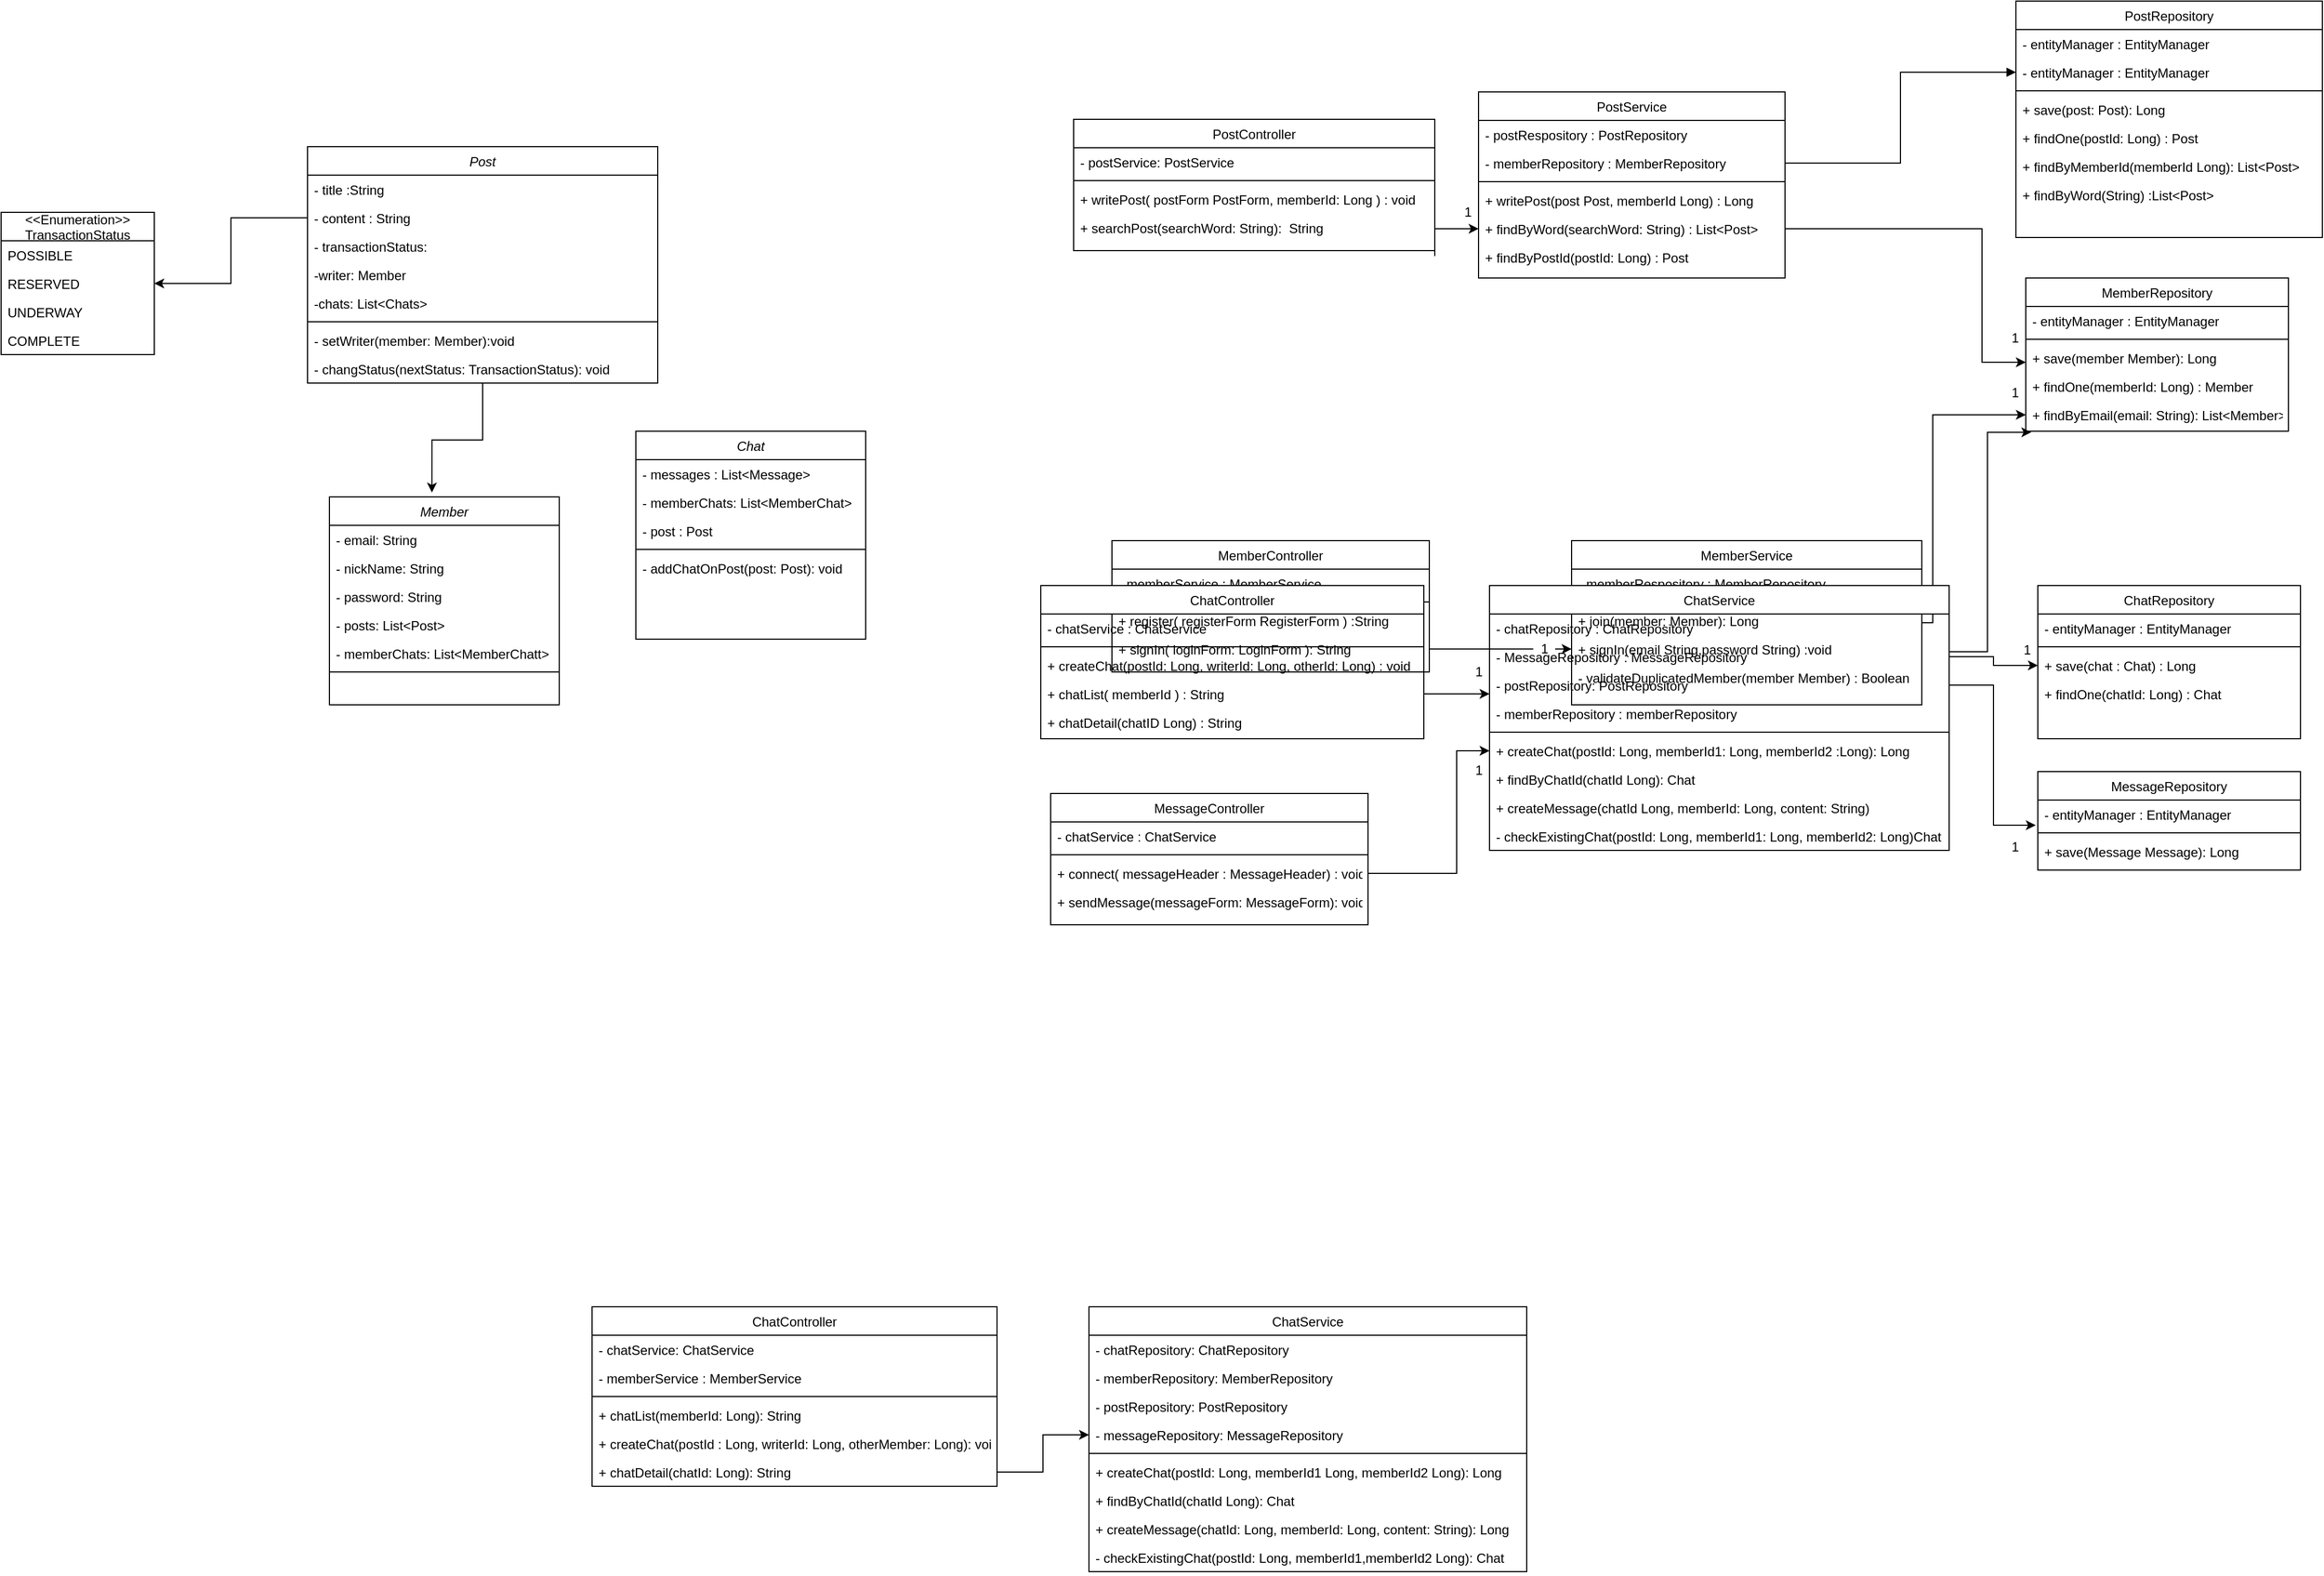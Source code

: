 <mxfile version="18.0.6" type="github">
  <diagram id="C5RBs43oDa-KdzZeNtuy" name="Page-1">
    <mxGraphModel dx="2249" dy="1931" grid="1" gridSize="10" guides="1" tooltips="1" connect="1" arrows="1" fold="1" page="1" pageScale="1" pageWidth="827" pageHeight="1169" math="0" shadow="0">
      <root>
        <mxCell id="WIyWlLk6GJQsqaUBKTNV-0" />
        <mxCell id="WIyWlLk6GJQsqaUBKTNV-1" parent="WIyWlLk6GJQsqaUBKTNV-0" />
        <mxCell id="zkfFHV4jXpPFQw0GAbJ--17" value="MemberRepository" style="swimlane;fontStyle=0;align=center;verticalAlign=top;childLayout=stackLayout;horizontal=1;startSize=26;horizontalStack=0;resizeParent=1;resizeLast=0;collapsible=1;marginBottom=0;rounded=0;shadow=0;strokeWidth=1;" parent="WIyWlLk6GJQsqaUBKTNV-1" vertex="1">
          <mxGeometry x="1110" y="-720" width="240" height="140" as="geometry">
            <mxRectangle x="550" y="140" width="160" height="26" as="alternateBounds" />
          </mxGeometry>
        </mxCell>
        <mxCell id="zkfFHV4jXpPFQw0GAbJ--19" value="- entityManager : EntityManager" style="text;align=left;verticalAlign=top;spacingLeft=4;spacingRight=4;overflow=hidden;rotatable=0;points=[[0,0.5],[1,0.5]];portConstraint=eastwest;rounded=0;shadow=0;html=0;" parent="zkfFHV4jXpPFQw0GAbJ--17" vertex="1">
          <mxGeometry y="26" width="240" height="26" as="geometry" />
        </mxCell>
        <mxCell id="zkfFHV4jXpPFQw0GAbJ--23" value="" style="line;html=1;strokeWidth=1;align=left;verticalAlign=middle;spacingTop=-1;spacingLeft=3;spacingRight=3;rotatable=0;labelPosition=right;points=[];portConstraint=eastwest;" parent="zkfFHV4jXpPFQw0GAbJ--17" vertex="1">
          <mxGeometry y="52" width="240" height="8" as="geometry" />
        </mxCell>
        <mxCell id="zkfFHV4jXpPFQw0GAbJ--24" value="+ save(member Member): Long" style="text;align=left;verticalAlign=top;spacingLeft=4;spacingRight=4;overflow=hidden;rotatable=0;points=[[0,0.5],[1,0.5]];portConstraint=eastwest;" parent="zkfFHV4jXpPFQw0GAbJ--17" vertex="1">
          <mxGeometry y="60" width="240" height="26" as="geometry" />
        </mxCell>
        <mxCell id="zkfFHV4jXpPFQw0GAbJ--25" value="+ findOne(memberId: Long) : Member" style="text;align=left;verticalAlign=top;spacingLeft=4;spacingRight=4;overflow=hidden;rotatable=0;points=[[0,0.5],[1,0.5]];portConstraint=eastwest;" parent="zkfFHV4jXpPFQw0GAbJ--17" vertex="1">
          <mxGeometry y="86" width="240" height="26" as="geometry" />
        </mxCell>
        <mxCell id="crYCE6TG-FLy9huzWlAI-34" value="+ findByEmail(email: String): List&lt;Member&gt;" style="text;align=left;verticalAlign=top;spacingLeft=4;spacingRight=4;overflow=hidden;rotatable=0;points=[[0,0.5],[1,0.5]];portConstraint=eastwest;" parent="zkfFHV4jXpPFQw0GAbJ--17" vertex="1">
          <mxGeometry y="112" width="240" height="26" as="geometry" />
        </mxCell>
        <mxCell id="8lAbWv1-3k92OL_LQkel-2" style="edgeStyle=orthogonalEdgeStyle;rounded=0;orthogonalLoop=1;jettySize=auto;html=1;exitX=1;exitY=0.5;exitDx=0;exitDy=0;entryX=0;entryY=0.5;entryDx=0;entryDy=0;startArrow=none;startFill=0;endArrow=classic;endFill=1;" parent="WIyWlLk6GJQsqaUBKTNV-1" source="crYCE6TG-FLy9huzWlAI-0" target="crYCE6TG-FLy9huzWlAI-34" edge="1">
          <mxGeometry relative="1" as="geometry">
            <Array as="points">
              <mxPoint x="1025" y="-595" />
            </Array>
          </mxGeometry>
        </mxCell>
        <mxCell id="crYCE6TG-FLy9huzWlAI-0" value="MemberService" style="swimlane;fontStyle=0;align=center;verticalAlign=top;childLayout=stackLayout;horizontal=1;startSize=26;horizontalStack=0;resizeParent=1;resizeLast=0;collapsible=1;marginBottom=0;rounded=0;shadow=0;strokeWidth=1;" parent="WIyWlLk6GJQsqaUBKTNV-1" vertex="1">
          <mxGeometry x="695" y="-480" width="320" height="150" as="geometry">
            <mxRectangle x="550" y="140" width="160" height="26" as="alternateBounds" />
          </mxGeometry>
        </mxCell>
        <mxCell id="crYCE6TG-FLy9huzWlAI-5" value="- memberRespository : MemberRepository" style="text;align=left;verticalAlign=top;spacingLeft=4;spacingRight=4;overflow=hidden;rotatable=0;points=[[0,0.5],[1,0.5]];portConstraint=eastwest;rounded=0;shadow=0;html=0;" parent="crYCE6TG-FLy9huzWlAI-0" vertex="1">
          <mxGeometry y="26" width="320" height="26" as="geometry" />
        </mxCell>
        <mxCell id="crYCE6TG-FLy9huzWlAI-6" value="" style="line;html=1;strokeWidth=1;align=left;verticalAlign=middle;spacingTop=-1;spacingLeft=3;spacingRight=3;rotatable=0;labelPosition=right;points=[];portConstraint=eastwest;" parent="crYCE6TG-FLy9huzWlAI-0" vertex="1">
          <mxGeometry y="52" width="320" height="8" as="geometry" />
        </mxCell>
        <mxCell id="crYCE6TG-FLy9huzWlAI-7" value="+ join(member: Member): Long" style="text;align=left;verticalAlign=top;spacingLeft=4;spacingRight=4;overflow=hidden;rotatable=0;points=[[0,0.5],[1,0.5]];portConstraint=eastwest;" parent="crYCE6TG-FLy9huzWlAI-0" vertex="1">
          <mxGeometry y="60" width="320" height="26" as="geometry" />
        </mxCell>
        <mxCell id="crYCE6TG-FLy9huzWlAI-8" value="+ signIn(email String,password String) :void " style="text;align=left;verticalAlign=top;spacingLeft=4;spacingRight=4;overflow=hidden;rotatable=0;points=[[0,0.5],[1,0.5]];portConstraint=eastwest;" parent="crYCE6TG-FLy9huzWlAI-0" vertex="1">
          <mxGeometry y="86" width="320" height="26" as="geometry" />
        </mxCell>
        <mxCell id="crYCE6TG-FLy9huzWlAI-40" value="- validateDuplicatedMember(member Member) : Boolean" style="text;align=left;verticalAlign=top;spacingLeft=4;spacingRight=4;overflow=hidden;rotatable=0;points=[[0,0.5],[1,0.5]];portConstraint=eastwest;" parent="crYCE6TG-FLy9huzWlAI-0" vertex="1">
          <mxGeometry y="112" width="320" height="26" as="geometry" />
        </mxCell>
        <mxCell id="crYCE6TG-FLy9huzWlAI-9" value="MemberController" style="swimlane;fontStyle=0;align=center;verticalAlign=top;childLayout=stackLayout;horizontal=1;startSize=26;horizontalStack=0;resizeParent=1;resizeLast=0;collapsible=1;marginBottom=0;rounded=0;shadow=0;strokeWidth=1;" parent="WIyWlLk6GJQsqaUBKTNV-1" vertex="1">
          <mxGeometry x="275" y="-480" width="290" height="120" as="geometry">
            <mxRectangle x="550" y="140" width="160" height="26" as="alternateBounds" />
          </mxGeometry>
        </mxCell>
        <mxCell id="crYCE6TG-FLy9huzWlAI-10" value="- memberService : MemberService " style="text;align=left;verticalAlign=top;spacingLeft=4;spacingRight=4;overflow=hidden;rotatable=0;points=[[0,0.5],[1,0.5]];portConstraint=eastwest;" parent="crYCE6TG-FLy9huzWlAI-9" vertex="1">
          <mxGeometry y="26" width="290" height="26" as="geometry" />
        </mxCell>
        <mxCell id="crYCE6TG-FLy9huzWlAI-15" value="" style="line;html=1;strokeWidth=1;align=left;verticalAlign=middle;spacingTop=-1;spacingLeft=3;spacingRight=3;rotatable=0;labelPosition=right;points=[];portConstraint=eastwest;" parent="crYCE6TG-FLy9huzWlAI-9" vertex="1">
          <mxGeometry y="52" width="290" height="8" as="geometry" />
        </mxCell>
        <mxCell id="crYCE6TG-FLy9huzWlAI-16" value="+ register( registerForm RegisterForm ) :String" style="text;align=left;verticalAlign=top;spacingLeft=4;spacingRight=4;overflow=hidden;rotatable=0;points=[[0,0.5],[1,0.5]];portConstraint=eastwest;" parent="crYCE6TG-FLy9huzWlAI-9" vertex="1">
          <mxGeometry y="60" width="290" height="26" as="geometry" />
        </mxCell>
        <mxCell id="crYCE6TG-FLy9huzWlAI-17" value="+ signIn( loginForm: LoginForm ): String" style="text;align=left;verticalAlign=top;spacingLeft=4;spacingRight=4;overflow=hidden;rotatable=0;points=[[0,0.5],[1,0.5]];portConstraint=eastwest;" parent="crYCE6TG-FLy9huzWlAI-9" vertex="1">
          <mxGeometry y="86" width="290" height="26" as="geometry" />
        </mxCell>
        <mxCell id="crYCE6TG-FLy9huzWlAI-18" value="Member" style="swimlane;fontStyle=2;align=center;verticalAlign=top;childLayout=stackLayout;horizontal=1;startSize=26;horizontalStack=0;resizeParent=1;resizeLast=0;collapsible=1;marginBottom=0;rounded=0;shadow=0;strokeWidth=1;" parent="WIyWlLk6GJQsqaUBKTNV-1" vertex="1">
          <mxGeometry x="-440" y="-520" width="210" height="190" as="geometry">
            <mxRectangle x="230" y="140" width="160" height="26" as="alternateBounds" />
          </mxGeometry>
        </mxCell>
        <mxCell id="crYCE6TG-FLy9huzWlAI-19" value="- email: String" style="text;align=left;verticalAlign=top;spacingLeft=4;spacingRight=4;overflow=hidden;rotatable=0;points=[[0,0.5],[1,0.5]];portConstraint=eastwest;" parent="crYCE6TG-FLy9huzWlAI-18" vertex="1">
          <mxGeometry y="26" width="210" height="26" as="geometry" />
        </mxCell>
        <mxCell id="crYCE6TG-FLy9huzWlAI-20" value="- nickName: String" style="text;align=left;verticalAlign=top;spacingLeft=4;spacingRight=4;overflow=hidden;rotatable=0;points=[[0,0.5],[1,0.5]];portConstraint=eastwest;rounded=0;shadow=0;html=0;" parent="crYCE6TG-FLy9huzWlAI-18" vertex="1">
          <mxGeometry y="52" width="210" height="26" as="geometry" />
        </mxCell>
        <mxCell id="crYCE6TG-FLy9huzWlAI-21" value="- password: String" style="text;align=left;verticalAlign=top;spacingLeft=4;spacingRight=4;overflow=hidden;rotatable=0;points=[[0,0.5],[1,0.5]];portConstraint=eastwest;rounded=0;shadow=0;html=0;" parent="crYCE6TG-FLy9huzWlAI-18" vertex="1">
          <mxGeometry y="78" width="210" height="26" as="geometry" />
        </mxCell>
        <mxCell id="crYCE6TG-FLy9huzWlAI-79" value="- posts: List&lt;Post&gt;" style="text;align=left;verticalAlign=top;spacingLeft=4;spacingRight=4;overflow=hidden;rotatable=0;points=[[0,0.5],[1,0.5]];portConstraint=eastwest;rounded=0;shadow=0;html=0;" parent="crYCE6TG-FLy9huzWlAI-18" vertex="1">
          <mxGeometry y="104" width="210" height="26" as="geometry" />
        </mxCell>
        <mxCell id="crYCE6TG-FLy9huzWlAI-81" value="- memberChats: List&lt;MemberChatt&gt;" style="text;align=left;verticalAlign=top;spacingLeft=4;spacingRight=4;overflow=hidden;rotatable=0;points=[[0,0.5],[1,0.5]];portConstraint=eastwest;rounded=0;shadow=0;html=0;" parent="crYCE6TG-FLy9huzWlAI-18" vertex="1">
          <mxGeometry y="130" width="210" height="26" as="geometry" />
        </mxCell>
        <mxCell id="crYCE6TG-FLy9huzWlAI-22" value="" style="line;html=1;strokeWidth=1;align=left;verticalAlign=middle;spacingTop=-1;spacingLeft=3;spacingRight=3;rotatable=0;labelPosition=right;points=[];portConstraint=eastwest;" parent="crYCE6TG-FLy9huzWlAI-18" vertex="1">
          <mxGeometry y="156" width="210" height="8" as="geometry" />
        </mxCell>
        <mxCell id="crYCE6TG-FLy9huzWlAI-28" style="edgeStyle=orthogonalEdgeStyle;rounded=0;orthogonalLoop=1;jettySize=auto;html=1;exitX=1;exitY=0.5;exitDx=0;exitDy=0;entryX=0;entryY=0.5;entryDx=0;entryDy=0;startArrow=none;" parent="WIyWlLk6GJQsqaUBKTNV-1" source="8lAbWv1-3k92OL_LQkel-5" target="crYCE6TG-FLy9huzWlAI-8" edge="1">
          <mxGeometry relative="1" as="geometry" />
        </mxCell>
        <mxCell id="crYCE6TG-FLy9huzWlAI-44" value="PostRepository" style="swimlane;fontStyle=0;align=center;verticalAlign=top;childLayout=stackLayout;horizontal=1;startSize=26;horizontalStack=0;resizeParent=1;resizeLast=0;collapsible=1;marginBottom=0;rounded=0;shadow=0;strokeWidth=1;" parent="WIyWlLk6GJQsqaUBKTNV-1" vertex="1">
          <mxGeometry x="1101" y="-973" width="280" height="216" as="geometry">
            <mxRectangle x="550" y="140" width="160" height="26" as="alternateBounds" />
          </mxGeometry>
        </mxCell>
        <mxCell id="uUKi-oZpVXiq_2wlre0p-0" value="- entityManager : EntityManager" style="text;align=left;verticalAlign=top;spacingLeft=4;spacingRight=4;overflow=hidden;rotatable=0;points=[[0,0.5],[1,0.5]];portConstraint=eastwest;rounded=0;shadow=0;html=0;" vertex="1" parent="crYCE6TG-FLy9huzWlAI-44">
          <mxGeometry y="26" width="280" height="26" as="geometry" />
        </mxCell>
        <mxCell id="crYCE6TG-FLy9huzWlAI-45" value="- entityManager : EntityManager" style="text;align=left;verticalAlign=top;spacingLeft=4;spacingRight=4;overflow=hidden;rotatable=0;points=[[0,0.5],[1,0.5]];portConstraint=eastwest;rounded=0;shadow=0;html=0;" parent="crYCE6TG-FLy9huzWlAI-44" vertex="1">
          <mxGeometry y="52" width="280" height="26" as="geometry" />
        </mxCell>
        <mxCell id="crYCE6TG-FLy9huzWlAI-46" value="" style="line;html=1;strokeWidth=1;align=left;verticalAlign=middle;spacingTop=-1;spacingLeft=3;spacingRight=3;rotatable=0;labelPosition=right;points=[];portConstraint=eastwest;" parent="crYCE6TG-FLy9huzWlAI-44" vertex="1">
          <mxGeometry y="78" width="280" height="8" as="geometry" />
        </mxCell>
        <mxCell id="crYCE6TG-FLy9huzWlAI-47" value="+ save(post: Post): Long" style="text;align=left;verticalAlign=top;spacingLeft=4;spacingRight=4;overflow=hidden;rotatable=0;points=[[0,0.5],[1,0.5]];portConstraint=eastwest;" parent="crYCE6TG-FLy9huzWlAI-44" vertex="1">
          <mxGeometry y="86" width="280" height="26" as="geometry" />
        </mxCell>
        <mxCell id="crYCE6TG-FLy9huzWlAI-48" value="+ findOne(postId: Long) : Post" style="text;align=left;verticalAlign=top;spacingLeft=4;spacingRight=4;overflow=hidden;rotatable=0;points=[[0,0.5],[1,0.5]];portConstraint=eastwest;" parent="crYCE6TG-FLy9huzWlAI-44" vertex="1">
          <mxGeometry y="112" width="280" height="26" as="geometry" />
        </mxCell>
        <mxCell id="crYCE6TG-FLy9huzWlAI-50" value="+ findByMemberId(memberId Long): List&lt;Post&gt;" style="text;align=left;verticalAlign=top;spacingLeft=4;spacingRight=4;overflow=hidden;rotatable=0;points=[[0,0.5],[1,0.5]];portConstraint=eastwest;" parent="crYCE6TG-FLy9huzWlAI-44" vertex="1">
          <mxGeometry y="138" width="280" height="26" as="geometry" />
        </mxCell>
        <mxCell id="crYCE6TG-FLy9huzWlAI-99" value="+ findByWord(String) :List&lt;Post&gt;" style="text;align=left;verticalAlign=top;spacingLeft=4;spacingRight=4;overflow=hidden;rotatable=0;points=[[0,0.5],[1,0.5]];portConstraint=eastwest;" parent="crYCE6TG-FLy9huzWlAI-44" vertex="1">
          <mxGeometry y="164" width="280" height="26" as="geometry" />
        </mxCell>
        <mxCell id="crYCE6TG-FLy9huzWlAI-78" style="edgeStyle=orthogonalEdgeStyle;rounded=0;orthogonalLoop=1;jettySize=auto;html=1;exitX=1;exitY=0.5;exitDx=0;exitDy=0;entryX=0;entryY=-0.346;entryDx=0;entryDy=0;entryPerimeter=0;" parent="WIyWlLk6GJQsqaUBKTNV-1" source="crYCE6TG-FLy9huzWlAI-56" target="zkfFHV4jXpPFQw0GAbJ--25" edge="1">
          <mxGeometry relative="1" as="geometry">
            <Array as="points">
              <mxPoint x="1070" y="-765" />
              <mxPoint x="1070" y="-643" />
            </Array>
          </mxGeometry>
        </mxCell>
        <mxCell id="crYCE6TG-FLy9huzWlAI-52" value="PostService" style="swimlane;fontStyle=0;align=center;verticalAlign=top;childLayout=stackLayout;horizontal=1;startSize=26;horizontalStack=0;resizeParent=1;resizeLast=0;collapsible=1;marginBottom=0;rounded=0;shadow=0;strokeWidth=1;" parent="WIyWlLk6GJQsqaUBKTNV-1" vertex="1">
          <mxGeometry x="610" y="-890" width="280" height="170" as="geometry">
            <mxRectangle x="550" y="140" width="160" height="26" as="alternateBounds" />
          </mxGeometry>
        </mxCell>
        <mxCell id="crYCE6TG-FLy9huzWlAI-53" value="- postRespository : PostRepository" style="text;align=left;verticalAlign=top;spacingLeft=4;spacingRight=4;overflow=hidden;rotatable=0;points=[[0,0.5],[1,0.5]];portConstraint=eastwest;rounded=0;shadow=0;html=0;" parent="crYCE6TG-FLy9huzWlAI-52" vertex="1">
          <mxGeometry y="26" width="280" height="26" as="geometry" />
        </mxCell>
        <mxCell id="crYCE6TG-FLy9huzWlAI-76" value="- memberRepository : MemberRepository" style="text;align=left;verticalAlign=top;spacingLeft=4;spacingRight=4;overflow=hidden;rotatable=0;points=[[0,0.5],[1,0.5]];portConstraint=eastwest;rounded=0;shadow=0;html=0;" parent="crYCE6TG-FLy9huzWlAI-52" vertex="1">
          <mxGeometry y="52" width="280" height="26" as="geometry" />
        </mxCell>
        <mxCell id="crYCE6TG-FLy9huzWlAI-54" value="" style="line;html=1;strokeWidth=1;align=left;verticalAlign=middle;spacingTop=-1;spacingLeft=3;spacingRight=3;rotatable=0;labelPosition=right;points=[];portConstraint=eastwest;" parent="crYCE6TG-FLy9huzWlAI-52" vertex="1">
          <mxGeometry y="78" width="280" height="8" as="geometry" />
        </mxCell>
        <mxCell id="crYCE6TG-FLy9huzWlAI-55" value="+ writePost(post Post, memberId Long) : Long" style="text;align=left;verticalAlign=top;spacingLeft=4;spacingRight=4;overflow=hidden;rotatable=0;points=[[0,0.5],[1,0.5]];portConstraint=eastwest;" parent="crYCE6TG-FLy9huzWlAI-52" vertex="1">
          <mxGeometry y="86" width="280" height="26" as="geometry" />
        </mxCell>
        <mxCell id="crYCE6TG-FLy9huzWlAI-56" value="+ findByWord(searchWord: String) : List&lt;Post&gt;" style="text;align=left;verticalAlign=top;spacingLeft=4;spacingRight=4;overflow=hidden;rotatable=0;points=[[0,0.5],[1,0.5]];portConstraint=eastwest;" parent="crYCE6TG-FLy9huzWlAI-52" vertex="1">
          <mxGeometry y="112" width="280" height="26" as="geometry" />
        </mxCell>
        <mxCell id="crYCE6TG-FLy9huzWlAI-57" value="+ findByPostId(postId: Long) : Post" style="text;align=left;verticalAlign=top;spacingLeft=4;spacingRight=4;overflow=hidden;rotatable=0;points=[[0,0.5],[1,0.5]];portConstraint=eastwest;" parent="crYCE6TG-FLy9huzWlAI-52" vertex="1">
          <mxGeometry y="138" width="280" height="26" as="geometry" />
        </mxCell>
        <mxCell id="crYCE6TG-FLy9huzWlAI-59" value="PostController" style="swimlane;fontStyle=0;align=center;verticalAlign=top;childLayout=stackLayout;horizontal=1;startSize=26;horizontalStack=0;resizeParent=1;resizeLast=0;collapsible=1;marginBottom=0;rounded=0;shadow=0;strokeWidth=1;" parent="WIyWlLk6GJQsqaUBKTNV-1" vertex="1">
          <mxGeometry x="240" y="-865" width="330" height="120" as="geometry">
            <mxRectangle x="550" y="140" width="160" height="26" as="alternateBounds" />
          </mxGeometry>
        </mxCell>
        <mxCell id="crYCE6TG-FLy9huzWlAI-60" value="- postService: PostService" style="text;align=left;verticalAlign=top;spacingLeft=4;spacingRight=4;overflow=hidden;rotatable=0;points=[[0,0.5],[1,0.5]];portConstraint=eastwest;" parent="crYCE6TG-FLy9huzWlAI-59" vertex="1">
          <mxGeometry y="26" width="330" height="26" as="geometry" />
        </mxCell>
        <mxCell id="crYCE6TG-FLy9huzWlAI-61" value="" style="line;html=1;strokeWidth=1;align=left;verticalAlign=middle;spacingTop=-1;spacingLeft=3;spacingRight=3;rotatable=0;labelPosition=right;points=[];portConstraint=eastwest;" parent="crYCE6TG-FLy9huzWlAI-59" vertex="1">
          <mxGeometry y="52" width="330" height="8" as="geometry" />
        </mxCell>
        <mxCell id="crYCE6TG-FLy9huzWlAI-62" value="+ writePost( postForm PostForm, memberId: Long ) : void" style="text;align=left;verticalAlign=top;spacingLeft=4;spacingRight=4;overflow=hidden;rotatable=0;points=[[0,0.5],[1,0.5]];portConstraint=eastwest;" parent="crYCE6TG-FLy9huzWlAI-59" vertex="1">
          <mxGeometry y="60" width="330" height="26" as="geometry" />
        </mxCell>
        <mxCell id="8lAbWv1-3k92OL_LQkel-3" value="+ searchPost(searchWord: String):  String" style="text;align=left;verticalAlign=top;spacingLeft=4;spacingRight=4;overflow=hidden;rotatable=0;points=[[0,0.5],[1,0.5]];portConstraint=eastwest;" parent="crYCE6TG-FLy9huzWlAI-59" vertex="1">
          <mxGeometry y="86" width="330" height="34" as="geometry" />
        </mxCell>
        <mxCell id="crYCE6TG-FLy9huzWlAI-94" style="edgeStyle=orthogonalEdgeStyle;rounded=0;orthogonalLoop=1;jettySize=auto;html=1;exitX=0.5;exitY=1;exitDx=0;exitDy=0;entryX=0.446;entryY=-0.021;entryDx=0;entryDy=0;entryPerimeter=0;" parent="WIyWlLk6GJQsqaUBKTNV-1" source="crYCE6TG-FLy9huzWlAI-64" target="crYCE6TG-FLy9huzWlAI-18" edge="1">
          <mxGeometry relative="1" as="geometry" />
        </mxCell>
        <mxCell id="crYCE6TG-FLy9huzWlAI-64" value="Post" style="swimlane;fontStyle=2;align=center;verticalAlign=top;childLayout=stackLayout;horizontal=1;startSize=26;horizontalStack=0;resizeParent=1;resizeLast=0;collapsible=1;marginBottom=0;rounded=0;shadow=0;strokeWidth=1;" parent="WIyWlLk6GJQsqaUBKTNV-1" vertex="1">
          <mxGeometry x="-460" y="-840" width="320" height="216" as="geometry">
            <mxRectangle x="230" y="140" width="160" height="26" as="alternateBounds" />
          </mxGeometry>
        </mxCell>
        <mxCell id="crYCE6TG-FLy9huzWlAI-65" value="- title :String" style="text;align=left;verticalAlign=top;spacingLeft=4;spacingRight=4;overflow=hidden;rotatable=0;points=[[0,0.5],[1,0.5]];portConstraint=eastwest;" parent="crYCE6TG-FLy9huzWlAI-64" vertex="1">
          <mxGeometry y="26" width="320" height="26" as="geometry" />
        </mxCell>
        <mxCell id="crYCE6TG-FLy9huzWlAI-66" value="- content : String" style="text;align=left;verticalAlign=top;spacingLeft=4;spacingRight=4;overflow=hidden;rotatable=0;points=[[0,0.5],[1,0.5]];portConstraint=eastwest;rounded=0;shadow=0;html=0;" parent="crYCE6TG-FLy9huzWlAI-64" vertex="1">
          <mxGeometry y="52" width="320" height="26" as="geometry" />
        </mxCell>
        <mxCell id="crYCE6TG-FLy9huzWlAI-67" value="- transactionStatus: " style="text;align=left;verticalAlign=top;spacingLeft=4;spacingRight=4;overflow=hidden;rotatable=0;points=[[0,0.5],[1,0.5]];portConstraint=eastwest;rounded=0;shadow=0;html=0;" parent="crYCE6TG-FLy9huzWlAI-64" vertex="1">
          <mxGeometry y="78" width="320" height="26" as="geometry" />
        </mxCell>
        <mxCell id="crYCE6TG-FLy9huzWlAI-90" value="-writer: Member" style="text;align=left;verticalAlign=top;spacingLeft=4;spacingRight=4;overflow=hidden;rotatable=0;points=[[0,0.5],[1,0.5]];portConstraint=eastwest;rounded=0;shadow=0;html=0;" parent="crYCE6TG-FLy9huzWlAI-64" vertex="1">
          <mxGeometry y="104" width="320" height="26" as="geometry" />
        </mxCell>
        <mxCell id="crYCE6TG-FLy9huzWlAI-92" value="-chats: List&lt;Chats&gt;" style="text;align=left;verticalAlign=top;spacingLeft=4;spacingRight=4;overflow=hidden;rotatable=0;points=[[0,0.5],[1,0.5]];portConstraint=eastwest;rounded=0;shadow=0;html=0;" parent="crYCE6TG-FLy9huzWlAI-64" vertex="1">
          <mxGeometry y="130" width="320" height="26" as="geometry" />
        </mxCell>
        <mxCell id="crYCE6TG-FLy9huzWlAI-68" value="" style="line;html=1;strokeWidth=1;align=left;verticalAlign=middle;spacingTop=-1;spacingLeft=3;spacingRight=3;rotatable=0;labelPosition=right;points=[];portConstraint=eastwest;" parent="crYCE6TG-FLy9huzWlAI-64" vertex="1">
          <mxGeometry y="156" width="320" height="8" as="geometry" />
        </mxCell>
        <mxCell id="crYCE6TG-FLy9huzWlAI-95" value="- setWriter(member: Member):void" style="text;align=left;verticalAlign=top;spacingLeft=4;spacingRight=4;overflow=hidden;rotatable=0;points=[[0,0.5],[1,0.5]];portConstraint=eastwest;" parent="crYCE6TG-FLy9huzWlAI-64" vertex="1">
          <mxGeometry y="164" width="320" height="26" as="geometry" />
        </mxCell>
        <mxCell id="crYCE6TG-FLy9huzWlAI-69" value="- changStatus(nextStatus: TransactionStatus): void" style="text;align=left;verticalAlign=top;spacingLeft=4;spacingRight=4;overflow=hidden;rotatable=0;points=[[0,0.5],[1,0.5]];portConstraint=eastwest;" parent="crYCE6TG-FLy9huzWlAI-64" vertex="1">
          <mxGeometry y="190" width="320" height="26" as="geometry" />
        </mxCell>
        <mxCell id="crYCE6TG-FLy9huzWlAI-70" style="edgeStyle=orthogonalEdgeStyle;rounded=0;orthogonalLoop=1;jettySize=auto;html=1;exitX=1;exitY=0.5;exitDx=0;exitDy=0;entryX=0;entryY=0.5;entryDx=0;entryDy=0;" parent="WIyWlLk6GJQsqaUBKTNV-1" target="crYCE6TG-FLy9huzWlAI-56" edge="1">
          <mxGeometry relative="1" as="geometry">
            <Array as="points">
              <mxPoint x="570" y="-765" />
            </Array>
            <mxPoint x="570" y="-740" as="sourcePoint" />
          </mxGeometry>
        </mxCell>
        <mxCell id="crYCE6TG-FLy9huzWlAI-83" value="&lt;&lt;Enumeration&gt;&gt;&#xa;TransactionStatus" style="swimlane;fontStyle=0;childLayout=stackLayout;horizontal=1;startSize=26;fillColor=none;horizontalStack=0;resizeParent=1;resizeParentMax=0;resizeLast=0;collapsible=1;marginBottom=0;" parent="WIyWlLk6GJQsqaUBKTNV-1" vertex="1">
          <mxGeometry x="-740" y="-780" width="140" height="130" as="geometry" />
        </mxCell>
        <mxCell id="crYCE6TG-FLy9huzWlAI-84" value="POSSIBLE" style="text;strokeColor=none;fillColor=none;align=left;verticalAlign=top;spacingLeft=4;spacingRight=4;overflow=hidden;rotatable=0;points=[[0,0.5],[1,0.5]];portConstraint=eastwest;" parent="crYCE6TG-FLy9huzWlAI-83" vertex="1">
          <mxGeometry y="26" width="140" height="26" as="geometry" />
        </mxCell>
        <mxCell id="crYCE6TG-FLy9huzWlAI-85" value="RESERVED" style="text;strokeColor=none;fillColor=none;align=left;verticalAlign=top;spacingLeft=4;spacingRight=4;overflow=hidden;rotatable=0;points=[[0,0.5],[1,0.5]];portConstraint=eastwest;" parent="crYCE6TG-FLy9huzWlAI-83" vertex="1">
          <mxGeometry y="52" width="140" height="26" as="geometry" />
        </mxCell>
        <mxCell id="crYCE6TG-FLy9huzWlAI-86" value="UNDERWAY" style="text;strokeColor=none;fillColor=none;align=left;verticalAlign=top;spacingLeft=4;spacingRight=4;overflow=hidden;rotatable=0;points=[[0,0.5],[1,0.5]];portConstraint=eastwest;" parent="crYCE6TG-FLy9huzWlAI-83" vertex="1">
          <mxGeometry y="78" width="140" height="26" as="geometry" />
        </mxCell>
        <mxCell id="crYCE6TG-FLy9huzWlAI-87" value="COMPLETE" style="text;strokeColor=none;fillColor=none;align=left;verticalAlign=top;spacingLeft=4;spacingRight=4;overflow=hidden;rotatable=0;points=[[0,0.5],[1,0.5]];portConstraint=eastwest;" parent="crYCE6TG-FLy9huzWlAI-83" vertex="1">
          <mxGeometry y="104" width="140" height="26" as="geometry" />
        </mxCell>
        <mxCell id="crYCE6TG-FLy9huzWlAI-89" style="edgeStyle=orthogonalEdgeStyle;rounded=0;orthogonalLoop=1;jettySize=auto;html=1;exitX=0;exitY=0.5;exitDx=0;exitDy=0;entryX=1;entryY=0.5;entryDx=0;entryDy=0;" parent="WIyWlLk6GJQsqaUBKTNV-1" source="crYCE6TG-FLy9huzWlAI-66" target="crYCE6TG-FLy9huzWlAI-83" edge="1">
          <mxGeometry relative="1" as="geometry" />
        </mxCell>
        <mxCell id="crYCE6TG-FLy9huzWlAI-101" value="Chat" style="swimlane;fontStyle=2;align=center;verticalAlign=top;childLayout=stackLayout;horizontal=1;startSize=26;horizontalStack=0;resizeParent=1;resizeLast=0;collapsible=1;marginBottom=0;rounded=0;shadow=0;strokeWidth=1;" parent="WIyWlLk6GJQsqaUBKTNV-1" vertex="1">
          <mxGeometry x="-160" y="-580" width="210" height="190" as="geometry">
            <mxRectangle x="230" y="140" width="160" height="26" as="alternateBounds" />
          </mxGeometry>
        </mxCell>
        <mxCell id="crYCE6TG-FLy9huzWlAI-102" value="- messages : List&lt;Message&gt;" style="text;align=left;verticalAlign=top;spacingLeft=4;spacingRight=4;overflow=hidden;rotatable=0;points=[[0,0.5],[1,0.5]];portConstraint=eastwest;" parent="crYCE6TG-FLy9huzWlAI-101" vertex="1">
          <mxGeometry y="26" width="210" height="26" as="geometry" />
        </mxCell>
        <mxCell id="crYCE6TG-FLy9huzWlAI-103" value="- memberChats: List&lt;MemberChat&gt; " style="text;align=left;verticalAlign=top;spacingLeft=4;spacingRight=4;overflow=hidden;rotatable=0;points=[[0,0.5],[1,0.5]];portConstraint=eastwest;rounded=0;shadow=0;html=0;" parent="crYCE6TG-FLy9huzWlAI-101" vertex="1">
          <mxGeometry y="52" width="210" height="26" as="geometry" />
        </mxCell>
        <mxCell id="crYCE6TG-FLy9huzWlAI-104" value="- post : Post" style="text;align=left;verticalAlign=top;spacingLeft=4;spacingRight=4;overflow=hidden;rotatable=0;points=[[0,0.5],[1,0.5]];portConstraint=eastwest;rounded=0;shadow=0;html=0;" parent="crYCE6TG-FLy9huzWlAI-101" vertex="1">
          <mxGeometry y="78" width="210" height="26" as="geometry" />
        </mxCell>
        <mxCell id="crYCE6TG-FLy9huzWlAI-107" value="" style="line;html=1;strokeWidth=1;align=left;verticalAlign=middle;spacingTop=-1;spacingLeft=3;spacingRight=3;rotatable=0;labelPosition=right;points=[];portConstraint=eastwest;" parent="crYCE6TG-FLy9huzWlAI-101" vertex="1">
          <mxGeometry y="104" width="210" height="8" as="geometry" />
        </mxCell>
        <mxCell id="crYCE6TG-FLy9huzWlAI-108" value="- addChatOnPost(post: Post): void" style="text;align=left;verticalAlign=top;spacingLeft=4;spacingRight=4;overflow=hidden;rotatable=0;points=[[0,0.5],[1,0.5]];portConstraint=eastwest;rounded=0;shadow=0;html=0;" parent="crYCE6TG-FLy9huzWlAI-101" vertex="1">
          <mxGeometry y="112" width="210" height="26" as="geometry" />
        </mxCell>
        <mxCell id="crYCE6TG-FLy9huzWlAI-109" value="ChatService" style="swimlane;fontStyle=0;align=center;verticalAlign=top;childLayout=stackLayout;horizontal=1;startSize=26;horizontalStack=0;resizeParent=1;resizeLast=0;collapsible=1;marginBottom=0;rounded=0;shadow=0;strokeWidth=1;" parent="WIyWlLk6GJQsqaUBKTNV-1" vertex="1">
          <mxGeometry x="254" y="220" width="400" height="242" as="geometry">
            <mxRectangle x="550" y="140" width="160" height="26" as="alternateBounds" />
          </mxGeometry>
        </mxCell>
        <mxCell id="crYCE6TG-FLy9huzWlAI-110" value="- chatRepository: ChatRepository" style="text;align=left;verticalAlign=top;spacingLeft=4;spacingRight=4;overflow=hidden;rotatable=0;points=[[0,0.5],[1,0.5]];portConstraint=eastwest;rounded=0;shadow=0;html=0;" parent="crYCE6TG-FLy9huzWlAI-109" vertex="1">
          <mxGeometry y="26" width="400" height="26" as="geometry" />
        </mxCell>
        <mxCell id="crYCE6TG-FLy9huzWlAI-124" value="- memberRepository: MemberRepository" style="text;align=left;verticalAlign=top;spacingLeft=4;spacingRight=4;overflow=hidden;rotatable=0;points=[[0,0.5],[1,0.5]];portConstraint=eastwest;rounded=0;shadow=0;html=0;" parent="crYCE6TG-FLy9huzWlAI-109" vertex="1">
          <mxGeometry y="52" width="400" height="26" as="geometry" />
        </mxCell>
        <mxCell id="crYCE6TG-FLy9huzWlAI-125" value="- postRepository: PostRepository" style="text;align=left;verticalAlign=top;spacingLeft=4;spacingRight=4;overflow=hidden;rotatable=0;points=[[0,0.5],[1,0.5]];portConstraint=eastwest;rounded=0;shadow=0;html=0;" parent="crYCE6TG-FLy9huzWlAI-109" vertex="1">
          <mxGeometry y="78" width="400" height="26" as="geometry" />
        </mxCell>
        <mxCell id="crYCE6TG-FLy9huzWlAI-126" value="- messageRepository: MessageRepository" style="text;align=left;verticalAlign=top;spacingLeft=4;spacingRight=4;overflow=hidden;rotatable=0;points=[[0,0.5],[1,0.5]];portConstraint=eastwest;rounded=0;shadow=0;html=0;" parent="crYCE6TG-FLy9huzWlAI-109" vertex="1">
          <mxGeometry y="104" width="400" height="26" as="geometry" />
        </mxCell>
        <mxCell id="crYCE6TG-FLy9huzWlAI-111" value="" style="line;html=1;strokeWidth=1;align=left;verticalAlign=middle;spacingTop=-1;spacingLeft=3;spacingRight=3;rotatable=0;labelPosition=right;points=[];portConstraint=eastwest;" parent="crYCE6TG-FLy9huzWlAI-109" vertex="1">
          <mxGeometry y="130" width="400" height="8" as="geometry" />
        </mxCell>
        <mxCell id="crYCE6TG-FLy9huzWlAI-112" value="+ createChat(postId: Long, memberId1 Long, memberId2 Long): Long" style="text;align=left;verticalAlign=top;spacingLeft=4;spacingRight=4;overflow=hidden;rotatable=0;points=[[0,0.5],[1,0.5]];portConstraint=eastwest;" parent="crYCE6TG-FLy9huzWlAI-109" vertex="1">
          <mxGeometry y="138" width="400" height="26" as="geometry" />
        </mxCell>
        <mxCell id="crYCE6TG-FLy9huzWlAI-114" value="+ findByChatId(chatId Long): Chat" style="text;align=left;verticalAlign=top;spacingLeft=4;spacingRight=4;overflow=hidden;rotatable=0;points=[[0,0.5],[1,0.5]];portConstraint=eastwest;" parent="crYCE6TG-FLy9huzWlAI-109" vertex="1">
          <mxGeometry y="164" width="400" height="26" as="geometry" />
        </mxCell>
        <mxCell id="crYCE6TG-FLy9huzWlAI-127" value="+ createMessage(chatId: Long, memberId: Long, content: String): Long" style="text;align=left;verticalAlign=top;spacingLeft=4;spacingRight=4;overflow=hidden;rotatable=0;points=[[0,0.5],[1,0.5]];portConstraint=eastwest;" parent="crYCE6TG-FLy9huzWlAI-109" vertex="1">
          <mxGeometry y="190" width="400" height="26" as="geometry" />
        </mxCell>
        <mxCell id="crYCE6TG-FLy9huzWlAI-113" value="- checkExistingChat(postId: Long, memberId1,memberId2 Long): Chat" style="text;align=left;verticalAlign=top;spacingLeft=4;spacingRight=4;overflow=hidden;rotatable=0;points=[[0,0.5],[1,0.5]];portConstraint=eastwest;" parent="crYCE6TG-FLy9huzWlAI-109" vertex="1">
          <mxGeometry y="216" width="400" height="26" as="geometry" />
        </mxCell>
        <mxCell id="crYCE6TG-FLy9huzWlAI-115" value="ChatController" style="swimlane;fontStyle=0;align=center;verticalAlign=top;childLayout=stackLayout;horizontal=1;startSize=26;horizontalStack=0;resizeParent=1;resizeLast=0;collapsible=1;marginBottom=0;rounded=0;shadow=0;strokeWidth=1;" parent="WIyWlLk6GJQsqaUBKTNV-1" vertex="1">
          <mxGeometry x="-200" y="220" width="370" height="164" as="geometry">
            <mxRectangle x="550" y="140" width="160" height="26" as="alternateBounds" />
          </mxGeometry>
        </mxCell>
        <mxCell id="crYCE6TG-FLy9huzWlAI-121" value="- chatService: ChatService" style="text;align=left;verticalAlign=top;spacingLeft=4;spacingRight=4;overflow=hidden;rotatable=0;points=[[0,0.5],[1,0.5]];portConstraint=eastwest;" parent="crYCE6TG-FLy9huzWlAI-115" vertex="1">
          <mxGeometry y="26" width="370" height="26" as="geometry" />
        </mxCell>
        <mxCell id="crYCE6TG-FLy9huzWlAI-116" value="- memberService : MemberService" style="text;align=left;verticalAlign=top;spacingLeft=4;spacingRight=4;overflow=hidden;rotatable=0;points=[[0,0.5],[1,0.5]];portConstraint=eastwest;" parent="crYCE6TG-FLy9huzWlAI-115" vertex="1">
          <mxGeometry y="52" width="370" height="26" as="geometry" />
        </mxCell>
        <mxCell id="crYCE6TG-FLy9huzWlAI-117" value="" style="line;html=1;strokeWidth=1;align=left;verticalAlign=middle;spacingTop=-1;spacingLeft=3;spacingRight=3;rotatable=0;labelPosition=right;points=[];portConstraint=eastwest;" parent="crYCE6TG-FLy9huzWlAI-115" vertex="1">
          <mxGeometry y="78" width="370" height="8" as="geometry" />
        </mxCell>
        <mxCell id="crYCE6TG-FLy9huzWlAI-118" value="+ chatList(memberId: Long): String" style="text;align=left;verticalAlign=top;spacingLeft=4;spacingRight=4;overflow=hidden;rotatable=0;points=[[0,0.5],[1,0.5]];portConstraint=eastwest;" parent="crYCE6TG-FLy9huzWlAI-115" vertex="1">
          <mxGeometry y="86" width="370" height="26" as="geometry" />
        </mxCell>
        <mxCell id="crYCE6TG-FLy9huzWlAI-122" value="+ createChat(postId : Long, writerId: Long, otherMember: Long): void" style="text;align=left;verticalAlign=top;spacingLeft=4;spacingRight=4;overflow=hidden;rotatable=0;points=[[0,0.5],[1,0.5]];portConstraint=eastwest;" parent="crYCE6TG-FLy9huzWlAI-115" vertex="1">
          <mxGeometry y="112" width="370" height="26" as="geometry" />
        </mxCell>
        <mxCell id="crYCE6TG-FLy9huzWlAI-119" value="+ chatDetail(chatId: Long): String" style="text;align=left;verticalAlign=top;spacingLeft=4;spacingRight=4;overflow=hidden;rotatable=0;points=[[0,0.5],[1,0.5]];portConstraint=eastwest;" parent="crYCE6TG-FLy9huzWlAI-115" vertex="1">
          <mxGeometry y="138" width="370" height="26" as="geometry" />
        </mxCell>
        <mxCell id="crYCE6TG-FLy9huzWlAI-120" style="edgeStyle=orthogonalEdgeStyle;rounded=0;orthogonalLoop=1;jettySize=auto;html=1;exitX=1;exitY=0.5;exitDx=0;exitDy=0;entryX=0;entryY=0.5;entryDx=0;entryDy=0;" parent="WIyWlLk6GJQsqaUBKTNV-1" source="crYCE6TG-FLy9huzWlAI-119" target="crYCE6TG-FLy9huzWlAI-126" edge="1">
          <mxGeometry relative="1" as="geometry" />
        </mxCell>
        <mxCell id="8lAbWv1-3k92OL_LQkel-4" value="1" style="text;html=1;align=center;verticalAlign=middle;resizable=0;points=[];autosize=1;strokeColor=none;fillColor=none;" parent="WIyWlLk6GJQsqaUBKTNV-1" vertex="1">
          <mxGeometry x="590" y="-790" width="20" height="20" as="geometry" />
        </mxCell>
        <mxCell id="8lAbWv1-3k92OL_LQkel-5" value="1" style="text;html=1;align=center;verticalAlign=middle;resizable=0;points=[];autosize=1;strokeColor=none;fillColor=none;" parent="WIyWlLk6GJQsqaUBKTNV-1" vertex="1">
          <mxGeometry x="660" y="-391" width="20" height="20" as="geometry" />
        </mxCell>
        <mxCell id="8lAbWv1-3k92OL_LQkel-6" value="" style="edgeStyle=orthogonalEdgeStyle;rounded=0;orthogonalLoop=1;jettySize=auto;html=1;exitX=1;exitY=0.5;exitDx=0;exitDy=0;entryX=0;entryY=0.5;entryDx=0;entryDy=0;endArrow=none;" parent="WIyWlLk6GJQsqaUBKTNV-1" source="crYCE6TG-FLy9huzWlAI-17" target="8lAbWv1-3k92OL_LQkel-5" edge="1">
          <mxGeometry relative="1" as="geometry">
            <mxPoint x="660" y="-381" as="sourcePoint" />
            <mxPoint x="695" y="-381" as="targetPoint" />
          </mxGeometry>
        </mxCell>
        <mxCell id="8lAbWv1-3k92OL_LQkel-8" value="" style="edgeStyle=orthogonalEdgeStyle;rounded=0;orthogonalLoop=1;jettySize=auto;html=1;exitX=1;exitY=0.5;exitDx=0;exitDy=0;entryX=0;entryY=0.5;entryDx=0;entryDy=0;endArrow=block;endFill=1;" parent="WIyWlLk6GJQsqaUBKTNV-1" source="crYCE6TG-FLy9huzWlAI-76" target="crYCE6TG-FLy9huzWlAI-45" edge="1">
          <mxGeometry relative="1" as="geometry">
            <mxPoint x="1040" y="-885" as="sourcePoint" />
            <mxPoint x="1081" y="-889" as="targetPoint" />
          </mxGeometry>
        </mxCell>
        <mxCell id="8lAbWv1-3k92OL_LQkel-9" value="1" style="text;html=1;align=center;verticalAlign=middle;resizable=0;points=[];autosize=1;strokeColor=none;fillColor=none;" parent="WIyWlLk6GJQsqaUBKTNV-1" vertex="1">
          <mxGeometry x="1090" y="-675" width="20" height="20" as="geometry" />
        </mxCell>
        <mxCell id="8lAbWv1-3k92OL_LQkel-10" value="1" style="text;html=1;align=center;verticalAlign=middle;resizable=0;points=[];autosize=1;strokeColor=none;fillColor=none;" parent="WIyWlLk6GJQsqaUBKTNV-1" vertex="1">
          <mxGeometry x="1090" y="-625" width="20" height="20" as="geometry" />
        </mxCell>
        <mxCell id="8lAbWv1-3k92OL_LQkel-11" value="ChatRepository" style="swimlane;fontStyle=0;align=center;verticalAlign=top;childLayout=stackLayout;horizontal=1;startSize=26;horizontalStack=0;resizeParent=1;resizeLast=0;collapsible=1;marginBottom=0;rounded=0;shadow=0;strokeWidth=1;" parent="WIyWlLk6GJQsqaUBKTNV-1" vertex="1">
          <mxGeometry x="1121" y="-439" width="240" height="140" as="geometry">
            <mxRectangle x="550" y="140" width="160" height="26" as="alternateBounds" />
          </mxGeometry>
        </mxCell>
        <mxCell id="8lAbWv1-3k92OL_LQkel-12" value="- entityManager : EntityManager" style="text;align=left;verticalAlign=top;spacingLeft=4;spacingRight=4;overflow=hidden;rotatable=0;points=[[0,0.5],[1,0.5]];portConstraint=eastwest;rounded=0;shadow=0;html=0;" parent="8lAbWv1-3k92OL_LQkel-11" vertex="1">
          <mxGeometry y="26" width="240" height="26" as="geometry" />
        </mxCell>
        <mxCell id="8lAbWv1-3k92OL_LQkel-13" value="" style="line;html=1;strokeWidth=1;align=left;verticalAlign=middle;spacingTop=-1;spacingLeft=3;spacingRight=3;rotatable=0;labelPosition=right;points=[];portConstraint=eastwest;" parent="8lAbWv1-3k92OL_LQkel-11" vertex="1">
          <mxGeometry y="52" width="240" height="8" as="geometry" />
        </mxCell>
        <mxCell id="8lAbWv1-3k92OL_LQkel-14" value="+ save(chat : Chat) : Long" style="text;align=left;verticalAlign=top;spacingLeft=4;spacingRight=4;overflow=hidden;rotatable=0;points=[[0,0.5],[1,0.5]];portConstraint=eastwest;" parent="8lAbWv1-3k92OL_LQkel-11" vertex="1">
          <mxGeometry y="60" width="240" height="26" as="geometry" />
        </mxCell>
        <mxCell id="8lAbWv1-3k92OL_LQkel-15" value="+ findOne(chatId: Long) : Chat" style="text;align=left;verticalAlign=top;spacingLeft=4;spacingRight=4;overflow=hidden;rotatable=0;points=[[0,0.5],[1,0.5]];portConstraint=eastwest;" parent="8lAbWv1-3k92OL_LQkel-11" vertex="1">
          <mxGeometry y="86" width="240" height="26" as="geometry" />
        </mxCell>
        <mxCell id="8lAbWv1-3k92OL_LQkel-75" style="edgeStyle=orthogonalEdgeStyle;rounded=0;orthogonalLoop=1;jettySize=auto;html=1;exitX=1;exitY=0.25;exitDx=0;exitDy=0;entryX=0.021;entryY=1.115;entryDx=0;entryDy=0;entryPerimeter=0;startArrow=none;startFill=0;endArrow=classic;endFill=1;" parent="WIyWlLk6GJQsqaUBKTNV-1" source="8lAbWv1-3k92OL_LQkel-18" target="crYCE6TG-FLy9huzWlAI-34" edge="1">
          <mxGeometry relative="1" as="geometry" />
        </mxCell>
        <mxCell id="8lAbWv1-3k92OL_LQkel-18" value="ChatService" style="swimlane;fontStyle=0;align=center;verticalAlign=top;childLayout=stackLayout;horizontal=1;startSize=26;horizontalStack=0;resizeParent=1;resizeLast=0;collapsible=1;marginBottom=0;rounded=0;shadow=0;strokeWidth=1;" parent="WIyWlLk6GJQsqaUBKTNV-1" vertex="1">
          <mxGeometry x="620" y="-439" width="420" height="242" as="geometry">
            <mxRectangle x="550" y="140" width="160" height="26" as="alternateBounds" />
          </mxGeometry>
        </mxCell>
        <mxCell id="8lAbWv1-3k92OL_LQkel-19" value="- chatRepository : ChatRepository" style="text;align=left;verticalAlign=top;spacingLeft=4;spacingRight=4;overflow=hidden;rotatable=0;points=[[0,0.5],[1,0.5]];portConstraint=eastwest;rounded=0;shadow=0;html=0;" parent="8lAbWv1-3k92OL_LQkel-18" vertex="1">
          <mxGeometry y="26" width="420" height="26" as="geometry" />
        </mxCell>
        <mxCell id="8lAbWv1-3k92OL_LQkel-47" value="- MessageRepository : MessageRepository" style="text;align=left;verticalAlign=top;spacingLeft=4;spacingRight=4;overflow=hidden;rotatable=0;points=[[0,0.5],[1,0.5]];portConstraint=eastwest;rounded=0;shadow=0;html=0;" parent="8lAbWv1-3k92OL_LQkel-18" vertex="1">
          <mxGeometry y="52" width="420" height="26" as="geometry" />
        </mxCell>
        <mxCell id="8lAbWv1-3k92OL_LQkel-64" value="- postRepository: PostRepository" style="text;align=left;verticalAlign=top;spacingLeft=4;spacingRight=4;overflow=hidden;rotatable=0;points=[[0,0.5],[1,0.5]];portConstraint=eastwest;rounded=0;shadow=0;html=0;" parent="8lAbWv1-3k92OL_LQkel-18" vertex="1">
          <mxGeometry y="78" width="420" height="26" as="geometry" />
        </mxCell>
        <mxCell id="8lAbWv1-3k92OL_LQkel-65" value="- memberRepository : memberRepository" style="text;align=left;verticalAlign=top;spacingLeft=4;spacingRight=4;overflow=hidden;rotatable=0;points=[[0,0.5],[1,0.5]];portConstraint=eastwest;rounded=0;shadow=0;html=0;" parent="8lAbWv1-3k92OL_LQkel-18" vertex="1">
          <mxGeometry y="104" width="420" height="26" as="geometry" />
        </mxCell>
        <mxCell id="8lAbWv1-3k92OL_LQkel-20" value="" style="line;html=1;strokeWidth=1;align=left;verticalAlign=middle;spacingTop=-1;spacingLeft=3;spacingRight=3;rotatable=0;labelPosition=right;points=[];portConstraint=eastwest;" parent="8lAbWv1-3k92OL_LQkel-18" vertex="1">
          <mxGeometry y="130" width="420" height="8" as="geometry" />
        </mxCell>
        <mxCell id="8lAbWv1-3k92OL_LQkel-21" value="+ createChat(postId: Long, memberId1: Long, memberId2 :Long): Long" style="text;align=left;verticalAlign=top;spacingLeft=4;spacingRight=4;overflow=hidden;rotatable=0;points=[[0,0.5],[1,0.5]];portConstraint=eastwest;" parent="8lAbWv1-3k92OL_LQkel-18" vertex="1">
          <mxGeometry y="138" width="420" height="26" as="geometry" />
        </mxCell>
        <mxCell id="8lAbWv1-3k92OL_LQkel-22" value="+ findByChatId(chatId Long): Chat" style="text;align=left;verticalAlign=top;spacingLeft=4;spacingRight=4;overflow=hidden;rotatable=0;points=[[0,0.5],[1,0.5]];portConstraint=eastwest;" parent="8lAbWv1-3k92OL_LQkel-18" vertex="1">
          <mxGeometry y="164" width="420" height="26" as="geometry" />
        </mxCell>
        <mxCell id="8lAbWv1-3k92OL_LQkel-23" value="+ createMessage(chatId Long, memberId: Long, content: String)" style="text;align=left;verticalAlign=top;spacingLeft=4;spacingRight=4;overflow=hidden;rotatable=0;points=[[0,0.5],[1,0.5]];portConstraint=eastwest;" parent="8lAbWv1-3k92OL_LQkel-18" vertex="1">
          <mxGeometry y="190" width="420" height="26" as="geometry" />
        </mxCell>
        <mxCell id="8lAbWv1-3k92OL_LQkel-66" value="- checkExistingChat(postId: Long, memberId1: Long, memberId2: Long)Chat" style="text;align=left;verticalAlign=top;spacingLeft=4;spacingRight=4;overflow=hidden;rotatable=0;points=[[0,0.5],[1,0.5]];portConstraint=eastwest;" parent="8lAbWv1-3k92OL_LQkel-18" vertex="1">
          <mxGeometry y="216" width="420" height="26" as="geometry" />
        </mxCell>
        <mxCell id="8lAbWv1-3k92OL_LQkel-24" value="ChatController" style="swimlane;fontStyle=0;align=center;verticalAlign=top;childLayout=stackLayout;horizontal=1;startSize=26;horizontalStack=0;resizeParent=1;resizeLast=0;collapsible=1;marginBottom=0;rounded=0;shadow=0;strokeWidth=1;" parent="WIyWlLk6GJQsqaUBKTNV-1" vertex="1">
          <mxGeometry x="210" y="-439" width="350" height="140" as="geometry">
            <mxRectangle x="550" y="140" width="160" height="26" as="alternateBounds" />
          </mxGeometry>
        </mxCell>
        <mxCell id="8lAbWv1-3k92OL_LQkel-25" value="- chatService : ChatService" style="text;align=left;verticalAlign=top;spacingLeft=4;spacingRight=4;overflow=hidden;rotatable=0;points=[[0,0.5],[1,0.5]];portConstraint=eastwest;" parent="8lAbWv1-3k92OL_LQkel-24" vertex="1">
          <mxGeometry y="26" width="350" height="26" as="geometry" />
        </mxCell>
        <mxCell id="8lAbWv1-3k92OL_LQkel-26" value="" style="line;html=1;strokeWidth=1;align=left;verticalAlign=middle;spacingTop=-1;spacingLeft=3;spacingRight=3;rotatable=0;labelPosition=right;points=[];portConstraint=eastwest;" parent="8lAbWv1-3k92OL_LQkel-24" vertex="1">
          <mxGeometry y="52" width="350" height="8" as="geometry" />
        </mxCell>
        <mxCell id="8lAbWv1-3k92OL_LQkel-60" value="+ createChat(postId: Long, writerId: Long, otherId: Long) : void" style="text;align=left;verticalAlign=top;spacingLeft=4;spacingRight=4;overflow=hidden;rotatable=0;points=[[0,0.5],[1,0.5]];portConstraint=eastwest;" parent="8lAbWv1-3k92OL_LQkel-24" vertex="1">
          <mxGeometry y="60" width="350" height="26" as="geometry" />
        </mxCell>
        <mxCell id="8lAbWv1-3k92OL_LQkel-61" value="+ chatList( memberId ) : String" style="text;align=left;verticalAlign=top;spacingLeft=4;spacingRight=4;overflow=hidden;rotatable=0;points=[[0,0.5],[1,0.5]];portConstraint=eastwest;" parent="8lAbWv1-3k92OL_LQkel-24" vertex="1">
          <mxGeometry y="86" width="350" height="26" as="geometry" />
        </mxCell>
        <mxCell id="8lAbWv1-3k92OL_LQkel-28" value="+ chatDetail(chatID Long) : String" style="text;align=left;verticalAlign=top;spacingLeft=4;spacingRight=4;overflow=hidden;rotatable=0;points=[[0,0.5],[1,0.5]];portConstraint=eastwest;" parent="8lAbWv1-3k92OL_LQkel-24" vertex="1">
          <mxGeometry y="112" width="350" height="26" as="geometry" />
        </mxCell>
        <mxCell id="8lAbWv1-3k92OL_LQkel-33" value="1" style="text;html=1;align=center;verticalAlign=middle;resizable=0;points=[];autosize=1;strokeColor=none;fillColor=none;" parent="WIyWlLk6GJQsqaUBKTNV-1" vertex="1">
          <mxGeometry x="1101" y="-390" width="20" height="20" as="geometry" />
        </mxCell>
        <mxCell id="8lAbWv1-3k92OL_LQkel-34" value="MessageController" style="swimlane;fontStyle=0;align=center;verticalAlign=top;childLayout=stackLayout;horizontal=1;startSize=26;horizontalStack=0;resizeParent=1;resizeLast=0;collapsible=1;marginBottom=0;rounded=0;shadow=0;strokeWidth=1;" parent="WIyWlLk6GJQsqaUBKTNV-1" vertex="1">
          <mxGeometry x="219" y="-249" width="290" height="120" as="geometry">
            <mxRectangle x="550" y="140" width="160" height="26" as="alternateBounds" />
          </mxGeometry>
        </mxCell>
        <mxCell id="8lAbWv1-3k92OL_LQkel-35" value="- chatService : ChatService" style="text;align=left;verticalAlign=top;spacingLeft=4;spacingRight=4;overflow=hidden;rotatable=0;points=[[0,0.5],[1,0.5]];portConstraint=eastwest;" parent="8lAbWv1-3k92OL_LQkel-34" vertex="1">
          <mxGeometry y="26" width="290" height="26" as="geometry" />
        </mxCell>
        <mxCell id="8lAbWv1-3k92OL_LQkel-36" value="" style="line;html=1;strokeWidth=1;align=left;verticalAlign=middle;spacingTop=-1;spacingLeft=3;spacingRight=3;rotatable=0;labelPosition=right;points=[];portConstraint=eastwest;" parent="8lAbWv1-3k92OL_LQkel-34" vertex="1">
          <mxGeometry y="52" width="290" height="8" as="geometry" />
        </mxCell>
        <mxCell id="8lAbWv1-3k92OL_LQkel-38" value="+ connect( messageHeader : MessageHeader) : void" style="text;align=left;verticalAlign=top;spacingLeft=4;spacingRight=4;overflow=hidden;rotatable=0;points=[[0,0.5],[1,0.5]];portConstraint=eastwest;" parent="8lAbWv1-3k92OL_LQkel-34" vertex="1">
          <mxGeometry y="60" width="290" height="26" as="geometry" />
        </mxCell>
        <mxCell id="8lAbWv1-3k92OL_LQkel-39" value="+ sendMessage(messageForm: MessageForm): void" style="text;align=left;verticalAlign=top;spacingLeft=4;spacingRight=4;overflow=hidden;rotatable=0;points=[[0,0.5],[1,0.5]];portConstraint=eastwest;" parent="8lAbWv1-3k92OL_LQkel-34" vertex="1">
          <mxGeometry y="86" width="290" height="26" as="geometry" />
        </mxCell>
        <mxCell id="8lAbWv1-3k92OL_LQkel-49" value="MessageRepository" style="swimlane;fontStyle=0;align=center;verticalAlign=top;childLayout=stackLayout;horizontal=1;startSize=26;horizontalStack=0;resizeParent=1;resizeLast=0;collapsible=1;marginBottom=0;rounded=0;shadow=0;strokeWidth=1;" parent="WIyWlLk6GJQsqaUBKTNV-1" vertex="1">
          <mxGeometry x="1121" y="-269" width="240" height="90" as="geometry">
            <mxRectangle x="550" y="140" width="160" height="26" as="alternateBounds" />
          </mxGeometry>
        </mxCell>
        <mxCell id="8lAbWv1-3k92OL_LQkel-50" value="- entityManager : EntityManager" style="text;align=left;verticalAlign=top;spacingLeft=4;spacingRight=4;overflow=hidden;rotatable=0;points=[[0,0.5],[1,0.5]];portConstraint=eastwest;rounded=0;shadow=0;html=0;" parent="8lAbWv1-3k92OL_LQkel-49" vertex="1">
          <mxGeometry y="26" width="240" height="26" as="geometry" />
        </mxCell>
        <mxCell id="8lAbWv1-3k92OL_LQkel-51" value="" style="line;html=1;strokeWidth=1;align=left;verticalAlign=middle;spacingTop=-1;spacingLeft=3;spacingRight=3;rotatable=0;labelPosition=right;points=[];portConstraint=eastwest;" parent="8lAbWv1-3k92OL_LQkel-49" vertex="1">
          <mxGeometry y="52" width="240" height="8" as="geometry" />
        </mxCell>
        <mxCell id="8lAbWv1-3k92OL_LQkel-52" value="+ save(Message Message): Long" style="text;align=left;verticalAlign=top;spacingLeft=4;spacingRight=4;overflow=hidden;rotatable=0;points=[[0,0.5],[1,0.5]];portConstraint=eastwest;" parent="8lAbWv1-3k92OL_LQkel-49" vertex="1">
          <mxGeometry y="60" width="240" height="26" as="geometry" />
        </mxCell>
        <mxCell id="8lAbWv1-3k92OL_LQkel-67" style="edgeStyle=orthogonalEdgeStyle;rounded=0;orthogonalLoop=1;jettySize=auto;html=1;exitX=1;exitY=0.5;exitDx=0;exitDy=0;entryX=0;entryY=-0.192;entryDx=0;entryDy=0;entryPerimeter=0;startArrow=none;startFill=0;endArrow=classic;endFill=1;" parent="WIyWlLk6GJQsqaUBKTNV-1" source="8lAbWv1-3k92OL_LQkel-61" target="8lAbWv1-3k92OL_LQkel-65" edge="1">
          <mxGeometry relative="1" as="geometry" />
        </mxCell>
        <mxCell id="8lAbWv1-3k92OL_LQkel-68" style="edgeStyle=orthogonalEdgeStyle;rounded=0;orthogonalLoop=1;jettySize=auto;html=1;exitX=1;exitY=0.5;exitDx=0;exitDy=0;entryX=0;entryY=0.5;entryDx=0;entryDy=0;startArrow=none;startFill=0;endArrow=classic;endFill=1;" parent="WIyWlLk6GJQsqaUBKTNV-1" source="8lAbWv1-3k92OL_LQkel-38" target="8lAbWv1-3k92OL_LQkel-21" edge="1">
          <mxGeometry relative="1" as="geometry">
            <Array as="points">
              <mxPoint x="590" y="-176" />
              <mxPoint x="590" y="-288" />
            </Array>
          </mxGeometry>
        </mxCell>
        <mxCell id="8lAbWv1-3k92OL_LQkel-69" value="1" style="text;html=1;align=center;verticalAlign=middle;resizable=0;points=[];autosize=1;strokeColor=none;fillColor=none;" parent="WIyWlLk6GJQsqaUBKTNV-1" vertex="1">
          <mxGeometry x="600" y="-370" width="20" height="20" as="geometry" />
        </mxCell>
        <mxCell id="8lAbWv1-3k92OL_LQkel-70" value="1" style="text;html=1;align=center;verticalAlign=middle;resizable=0;points=[];autosize=1;strokeColor=none;fillColor=none;" parent="WIyWlLk6GJQsqaUBKTNV-1" vertex="1">
          <mxGeometry x="600" y="-280" width="20" height="20" as="geometry" />
        </mxCell>
        <mxCell id="8lAbWv1-3k92OL_LQkel-71" style="edgeStyle=orthogonalEdgeStyle;rounded=0;orthogonalLoop=1;jettySize=auto;html=1;exitX=1;exitY=0.5;exitDx=0;exitDy=0;entryX=0;entryY=0.5;entryDx=0;entryDy=0;startArrow=none;startFill=0;endArrow=classic;endFill=1;" parent="WIyWlLk6GJQsqaUBKTNV-1" source="8lAbWv1-3k92OL_LQkel-47" target="8lAbWv1-3k92OL_LQkel-14" edge="1">
          <mxGeometry relative="1" as="geometry" />
        </mxCell>
        <mxCell id="8lAbWv1-3k92OL_LQkel-72" style="edgeStyle=orthogonalEdgeStyle;rounded=0;orthogonalLoop=1;jettySize=auto;html=1;exitX=1;exitY=0.5;exitDx=0;exitDy=0;entryX=-0.008;entryY=0.885;entryDx=0;entryDy=0;entryPerimeter=0;startArrow=none;startFill=0;endArrow=classic;endFill=1;" parent="WIyWlLk6GJQsqaUBKTNV-1" source="8lAbWv1-3k92OL_LQkel-64" target="8lAbWv1-3k92OL_LQkel-50" edge="1">
          <mxGeometry relative="1" as="geometry" />
        </mxCell>
        <mxCell id="8lAbWv1-3k92OL_LQkel-73" value="1" style="text;html=1;align=center;verticalAlign=middle;resizable=0;points=[];autosize=1;strokeColor=none;fillColor=none;" parent="WIyWlLk6GJQsqaUBKTNV-1" vertex="1">
          <mxGeometry x="1090" y="-210" width="20" height="20" as="geometry" />
        </mxCell>
      </root>
    </mxGraphModel>
  </diagram>
</mxfile>
